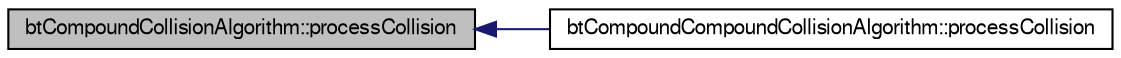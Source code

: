 digraph G
{
  bgcolor="transparent";
  edge [fontname="FreeSans",fontsize=10,labelfontname="FreeSans",labelfontsize=10];
  node [fontname="FreeSans",fontsize=10,shape=record];
  rankdir=LR;
  Node1 [label="btCompoundCollisionAlgorithm::processCollision",height=0.2,width=0.4,color="black", fillcolor="grey75", style="filled" fontcolor="black"];
  Node1 -> Node2 [dir=back,color="midnightblue",fontsize=10,style="solid"];
  Node2 [label="btCompoundCompoundCollisionAlgorithm::processCollision",height=0.2,width=0.4,color="black",URL="$classbt_compound_compound_collision_algorithm.html#5fb9d60f9713c0e3795c89390353beb3"];
}
